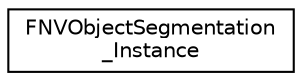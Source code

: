 digraph "Graphical Class Hierarchy"
{
  edge [fontname="Helvetica",fontsize="10",labelfontname="Helvetica",labelfontsize="10"];
  node [fontname="Helvetica",fontsize="10",shape=record];
  rankdir="LR";
  Node1 [label="FNVObjectSegmentation\l_Instance",height=0.2,width=0.4,color="black", fillcolor="white", style="filled",URL="$struct_f_n_v_object_segmentation___instance.html"];
}
